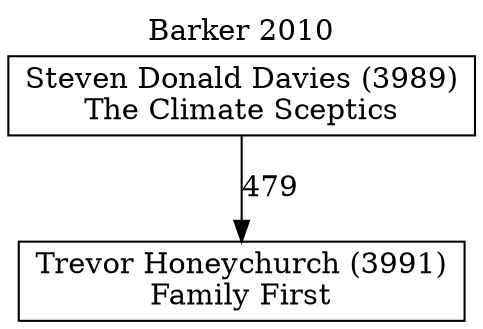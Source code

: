 // House preference flow
digraph "Trevor Honeychurch (3991)_Barker_2010" {
	graph [label="Barker 2010" labelloc=t mclimit=10]
	node [shape=box]
	"Trevor Honeychurch (3991)" [label="Trevor Honeychurch (3991)
Family First"]
	"Steven Donald Davies (3989)" [label="Steven Donald Davies (3989)
The Climate Sceptics"]
	"Steven Donald Davies (3989)" -> "Trevor Honeychurch (3991)" [label=479]
}
